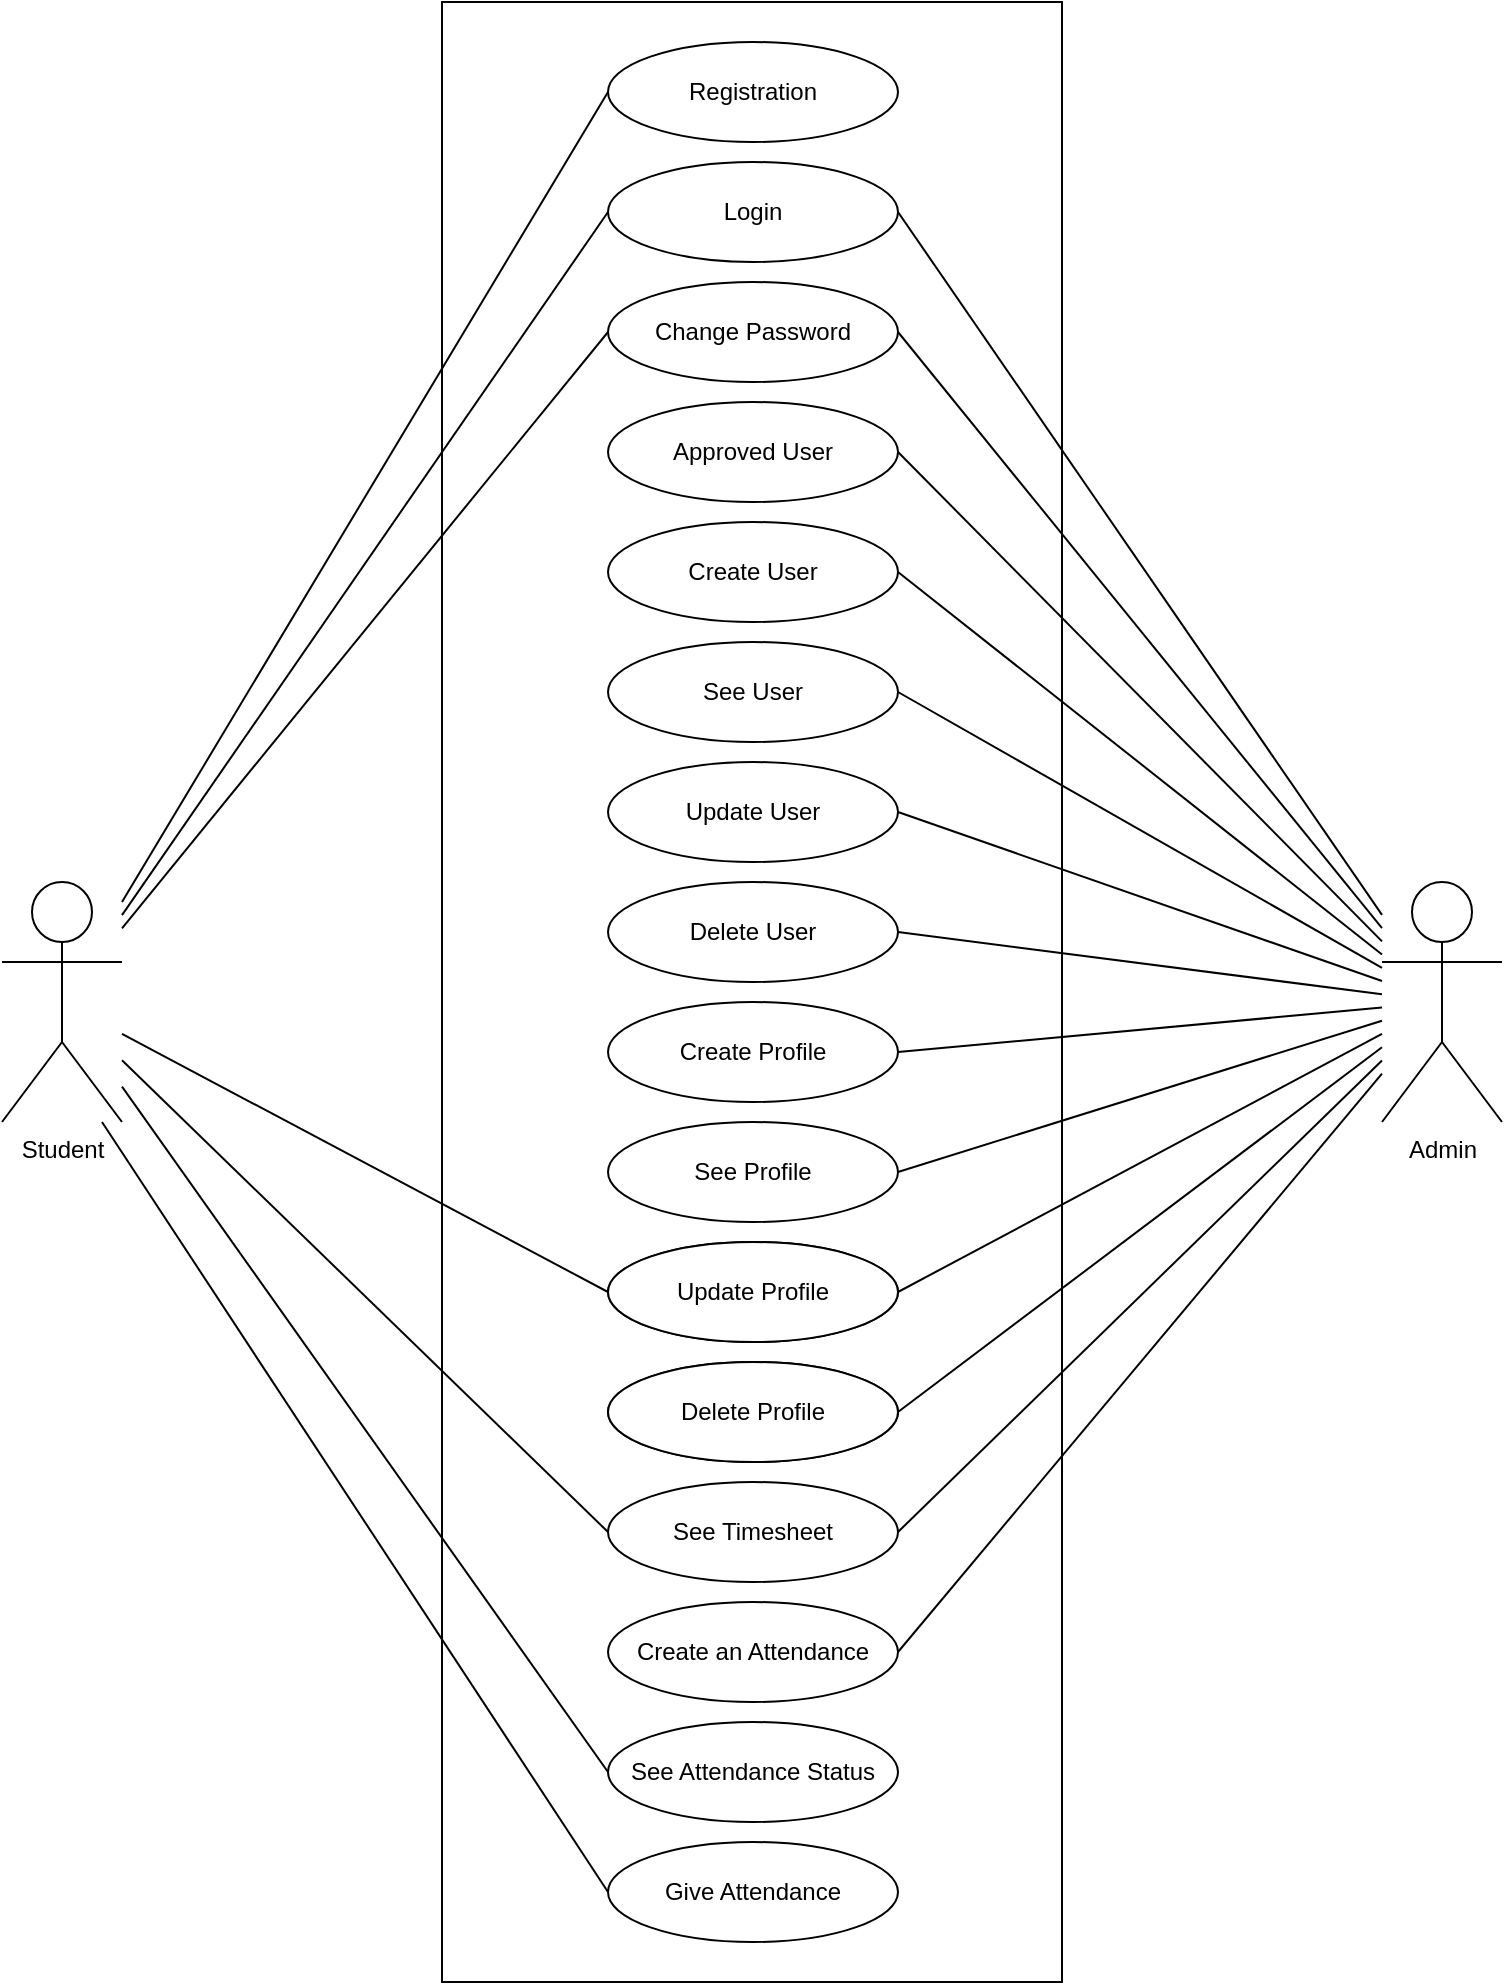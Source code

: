 <mxfile version="20.1.1" type="device"><diagram id="0QmAbQNYYIxui8eBMVRE" name="Page-1"><mxGraphModel dx="1038" dy="547" grid="1" gridSize="10" guides="1" tooltips="1" connect="1" arrows="1" fold="1" page="1" pageScale="1" pageWidth="850" pageHeight="1100" math="0" shadow="0"><root><mxCell id="0"/><mxCell id="1" parent="0"/><mxCell id="x5Qf2dvzkTguZ0CTH16S-3" value="" style="rounded=0;whiteSpace=wrap;html=1;" parent="1" vertex="1"><mxGeometry x="270" y="50" width="310" height="990" as="geometry"/></mxCell><mxCell id="x5Qf2dvzkTguZ0CTH16S-1" value="Admin" style="shape=umlActor;verticalLabelPosition=bottom;verticalAlign=top;html=1;outlineConnect=0;" parent="1" vertex="1"><mxGeometry x="740" y="490" width="60" height="120" as="geometry"/></mxCell><mxCell id="x5Qf2dvzkTguZ0CTH16S-7" value="Give Attendance" style="ellipse;whiteSpace=wrap;html=1;" parent="1" vertex="1"><mxGeometry x="353" y="730" width="145" height="50" as="geometry"/></mxCell><mxCell id="x5Qf2dvzkTguZ0CTH16S-9" value="Student" style="shape=umlActor;verticalLabelPosition=bottom;verticalAlign=top;html=1;outlineConnect=0;" parent="1" vertex="1"><mxGeometry x="50" y="490" width="60" height="120" as="geometry"/></mxCell><mxCell id="x5Qf2dvzkTguZ0CTH16S-10" value="Update User" style="ellipse;whiteSpace=wrap;html=1;" parent="1" vertex="1"><mxGeometry x="353" y="430" width="145" height="50" as="geometry"/></mxCell><mxCell id="x5Qf2dvzkTguZ0CTH16S-11" value="See User" style="ellipse;whiteSpace=wrap;html=1;" parent="1" vertex="1"><mxGeometry x="353" y="370" width="145" height="50" as="geometry"/></mxCell><mxCell id="x5Qf2dvzkTguZ0CTH16S-12" value="See Timesheet" style="ellipse;whiteSpace=wrap;html=1;" parent="1" vertex="1"><mxGeometry x="353" y="790" width="145" height="50" as="geometry"/></mxCell><mxCell id="x5Qf2dvzkTguZ0CTH16S-13" value="Create an Attendance" style="ellipse;whiteSpace=wrap;html=1;" parent="1" vertex="1"><mxGeometry x="353" y="850" width="145" height="50" as="geometry"/></mxCell><mxCell id="x5Qf2dvzkTguZ0CTH16S-14" value="Registration" style="ellipse;whiteSpace=wrap;html=1;" parent="1" vertex="1"><mxGeometry x="353" y="70" width="145" height="50" as="geometry"/></mxCell><mxCell id="x5Qf2dvzkTguZ0CTH16S-15" value="Login" style="ellipse;whiteSpace=wrap;html=1;" parent="1" vertex="1"><mxGeometry x="353" y="130" width="145" height="50" as="geometry"/></mxCell><mxCell id="x5Qf2dvzkTguZ0CTH16S-16" value="Change Password" style="ellipse;whiteSpace=wrap;html=1;" parent="1" vertex="1"><mxGeometry x="353" y="190" width="145" height="50" as="geometry"/></mxCell><mxCell id="x5Qf2dvzkTguZ0CTH16S-17" value="Delete User" style="ellipse;whiteSpace=wrap;html=1;" parent="1" vertex="1"><mxGeometry x="353" y="490" width="145" height="50" as="geometry"/></mxCell><mxCell id="x5Qf2dvzkTguZ0CTH16S-20" value="See Attendance Status" style="ellipse;whiteSpace=wrap;html=1;" parent="1" vertex="1"><mxGeometry x="353" y="910" width="145" height="50" as="geometry"/></mxCell><mxCell id="x5Qf2dvzkTguZ0CTH16S-21" value="Give Attendance" style="ellipse;whiteSpace=wrap;html=1;" parent="1" vertex="1"><mxGeometry x="353" y="970" width="145" height="50" as="geometry"/></mxCell><mxCell id="x5Qf2dvzkTguZ0CTH16S-36" value="Create User" style="ellipse;whiteSpace=wrap;html=1;" parent="1" vertex="1"><mxGeometry x="353" y="310" width="145" height="50" as="geometry"/></mxCell><mxCell id="x5Qf2dvzkTguZ0CTH16S-37" value="Update Profile" style="ellipse;whiteSpace=wrap;html=1;" parent="1" vertex="1"><mxGeometry x="353" y="670" width="145" height="50" as="geometry"/></mxCell><mxCell id="x5Qf2dvzkTguZ0CTH16S-39" value="Approved User" style="ellipse;whiteSpace=wrap;html=1;" parent="1" vertex="1"><mxGeometry x="353" y="250" width="145" height="50" as="geometry"/></mxCell><mxCell id="x5Qf2dvzkTguZ0CTH16S-40" value="Create Profile" style="ellipse;whiteSpace=wrap;html=1;" parent="1" vertex="1"><mxGeometry x="353" y="550" width="145" height="50" as="geometry"/></mxCell><mxCell id="x5Qf2dvzkTguZ0CTH16S-41" value="See Profile" style="ellipse;whiteSpace=wrap;html=1;" parent="1" vertex="1"><mxGeometry x="353" y="610" width="145" height="50" as="geometry"/></mxCell><mxCell id="x5Qf2dvzkTguZ0CTH16S-42" value="Update Profile" style="ellipse;whiteSpace=wrap;html=1;" parent="1" vertex="1"><mxGeometry x="353" y="670" width="145" height="50" as="geometry"/></mxCell><mxCell id="x5Qf2dvzkTguZ0CTH16S-43" value="Delete Profile" style="ellipse;whiteSpace=wrap;html=1;" parent="1" vertex="1"><mxGeometry x="353" y="730" width="145" height="50" as="geometry"/></mxCell><mxCell id="MWvPVveH33_bXqTA1OyB-1" value="" style="endArrow=none;html=1;rounded=0;exitX=0;exitY=0.5;exitDx=0;exitDy=0;" edge="1" parent="1" source="x5Qf2dvzkTguZ0CTH16S-14" target="x5Qf2dvzkTguZ0CTH16S-9"><mxGeometry width="50" height="50" relative="1" as="geometry"><mxPoint x="60" y="530" as="sourcePoint"/><mxPoint x="90" y="480" as="targetPoint"/></mxGeometry></mxCell><mxCell id="MWvPVveH33_bXqTA1OyB-2" value="" style="endArrow=none;html=1;rounded=0;exitX=0;exitY=0.5;exitDx=0;exitDy=0;" edge="1" parent="1" source="x5Qf2dvzkTguZ0CTH16S-15" target="x5Qf2dvzkTguZ0CTH16S-9"><mxGeometry width="50" height="50" relative="1" as="geometry"><mxPoint x="353" y="95" as="sourcePoint"/><mxPoint x="110" y="480" as="targetPoint"/><Array as="points"/></mxGeometry></mxCell><mxCell id="MWvPVveH33_bXqTA1OyB-3" value="" style="endArrow=none;html=1;rounded=0;exitX=0;exitY=0.5;exitDx=0;exitDy=0;" edge="1" parent="1" source="x5Qf2dvzkTguZ0CTH16S-16" target="x5Qf2dvzkTguZ0CTH16S-9"><mxGeometry width="50" height="50" relative="1" as="geometry"><mxPoint x="353" y="155" as="sourcePoint"/><mxPoint x="110" y="506.593" as="targetPoint"/><Array as="points"/></mxGeometry></mxCell><mxCell id="MWvPVveH33_bXqTA1OyB-4" value="" style="endArrow=none;html=1;rounded=0;entryX=0;entryY=0.5;entryDx=0;entryDy=0;" edge="1" parent="1" source="x5Qf2dvzkTguZ0CTH16S-9" target="x5Qf2dvzkTguZ0CTH16S-42"><mxGeometry width="50" height="50" relative="1" as="geometry"><mxPoint x="180" y="720" as="sourcePoint"/><mxPoint x="230" y="670" as="targetPoint"/></mxGeometry></mxCell><mxCell id="MWvPVveH33_bXqTA1OyB-5" value="" style="endArrow=none;html=1;rounded=0;entryX=0;entryY=0.5;entryDx=0;entryDy=0;" edge="1" parent="1" source="x5Qf2dvzkTguZ0CTH16S-9" target="x5Qf2dvzkTguZ0CTH16S-12"><mxGeometry width="50" height="50" relative="1" as="geometry"><mxPoint x="110" y="575.934" as="sourcePoint"/><mxPoint x="353" y="705" as="targetPoint"/></mxGeometry></mxCell><mxCell id="MWvPVveH33_bXqTA1OyB-6" value="" style="endArrow=none;html=1;rounded=0;entryX=0;entryY=0.5;entryDx=0;entryDy=0;" edge="1" parent="1" source="x5Qf2dvzkTguZ0CTH16S-9" target="x5Qf2dvzkTguZ0CTH16S-20"><mxGeometry width="50" height="50" relative="1" as="geometry"><mxPoint x="110" y="590.004" as="sourcePoint"/><mxPoint x="353" y="829.07" as="targetPoint"/></mxGeometry></mxCell><mxCell id="MWvPVveH33_bXqTA1OyB-7" value="" style="endArrow=none;html=1;rounded=0;entryX=0;entryY=0.5;entryDx=0;entryDy=0;" edge="1" parent="1" target="x5Qf2dvzkTguZ0CTH16S-21"><mxGeometry width="50" height="50" relative="1" as="geometry"><mxPoint x="100" y="610" as="sourcePoint"/><mxPoint x="353" y="970" as="targetPoint"/></mxGeometry></mxCell><mxCell id="MWvPVveH33_bXqTA1OyB-9" value="" style="endArrow=none;html=1;rounded=0;entryX=1;entryY=0.5;entryDx=0;entryDy=0;" edge="1" parent="1" source="x5Qf2dvzkTguZ0CTH16S-1" target="x5Qf2dvzkTguZ0CTH16S-15"><mxGeometry width="50" height="50" relative="1" as="geometry"><mxPoint x="773" y="200" as="sourcePoint"/><mxPoint x="530" y="498.187" as="targetPoint"/><Array as="points"/></mxGeometry></mxCell><mxCell id="MWvPVveH33_bXqTA1OyB-10" value="" style="endArrow=none;html=1;rounded=0;entryX=1;entryY=0.5;entryDx=0;entryDy=0;" edge="1" parent="1" source="x5Qf2dvzkTguZ0CTH16S-1" target="x5Qf2dvzkTguZ0CTH16S-16"><mxGeometry width="50" height="50" relative="1" as="geometry"><mxPoint x="758.98" y="500" as="sourcePoint"/><mxPoint x="497" y="165" as="targetPoint"/><Array as="points"/></mxGeometry></mxCell><mxCell id="MWvPVveH33_bXqTA1OyB-11" value="" style="endArrow=none;html=1;rounded=0;entryX=1;entryY=0.5;entryDx=0;entryDy=0;" edge="1" parent="1" source="x5Qf2dvzkTguZ0CTH16S-1" target="x5Qf2dvzkTguZ0CTH16S-39"><mxGeometry width="50" height="50" relative="1" as="geometry"><mxPoint x="700" y="520" as="sourcePoint"/><mxPoint x="508" y="243" as="targetPoint"/><Array as="points"/></mxGeometry></mxCell><mxCell id="MWvPVveH33_bXqTA1OyB-12" value="" style="endArrow=none;html=1;rounded=0;entryX=1;entryY=0.5;entryDx=0;entryDy=0;" edge="1" parent="1" source="x5Qf2dvzkTguZ0CTH16S-1" target="x5Qf2dvzkTguZ0CTH16S-36"><mxGeometry width="50" height="50" relative="1" as="geometry"><mxPoint x="690" y="510" as="sourcePoint"/><mxPoint x="508" y="298" as="targetPoint"/><Array as="points"/></mxGeometry></mxCell><mxCell id="MWvPVveH33_bXqTA1OyB-13" value="" style="endArrow=none;html=1;rounded=0;entryX=1;entryY=0.5;entryDx=0;entryDy=0;" edge="1" parent="1" source="x5Qf2dvzkTguZ0CTH16S-1" target="x5Qf2dvzkTguZ0CTH16S-11"><mxGeometry width="50" height="50" relative="1" as="geometry"><mxPoint x="700" y="536" as="sourcePoint"/><mxPoint x="524" y="345" as="targetPoint"/><Array as="points"/></mxGeometry></mxCell><mxCell id="MWvPVveH33_bXqTA1OyB-14" value="" style="endArrow=none;html=1;rounded=0;entryX=1;entryY=0.5;entryDx=0;entryDy=0;" edge="1" parent="1" source="x5Qf2dvzkTguZ0CTH16S-1" target="x5Qf2dvzkTguZ0CTH16S-10"><mxGeometry width="50" height="50" relative="1" as="geometry"><mxPoint x="750" y="583.954" as="sourcePoint"/><mxPoint x="508" y="446.05" as="targetPoint"/><Array as="points"/></mxGeometry></mxCell><mxCell id="MWvPVveH33_bXqTA1OyB-15" value="" style="endArrow=none;html=1;rounded=0;entryX=1;entryY=0.5;entryDx=0;entryDy=0;" edge="1" parent="1" source="x5Qf2dvzkTguZ0CTH16S-1" target="x5Qf2dvzkTguZ0CTH16S-17"><mxGeometry width="50" height="50" relative="1" as="geometry"><mxPoint x="750" y="564.522" as="sourcePoint"/><mxPoint x="508" y="480" as="targetPoint"/><Array as="points"/></mxGeometry></mxCell><mxCell id="MWvPVveH33_bXqTA1OyB-16" value="" style="endArrow=none;html=1;rounded=0;entryX=1;entryY=0.5;entryDx=0;entryDy=0;" edge="1" parent="1" source="x5Qf2dvzkTguZ0CTH16S-1" target="x5Qf2dvzkTguZ0CTH16S-40"><mxGeometry width="50" height="50" relative="1" as="geometry"><mxPoint x="720" y="575" as="sourcePoint"/><mxPoint x="508" y="525" as="targetPoint"/><Array as="points"/></mxGeometry></mxCell><mxCell id="MWvPVveH33_bXqTA1OyB-17" value="" style="endArrow=none;html=1;rounded=0;entryX=1;entryY=0.5;entryDx=0;entryDy=0;" edge="1" parent="1" source="x5Qf2dvzkTguZ0CTH16S-1" target="x5Qf2dvzkTguZ0CTH16S-41"><mxGeometry width="50" height="50" relative="1" as="geometry"><mxPoint x="700" y="570" as="sourcePoint"/><mxPoint x="508" y="585" as="targetPoint"/><Array as="points"/></mxGeometry></mxCell><mxCell id="MWvPVveH33_bXqTA1OyB-18" value="" style="endArrow=none;html=1;rounded=0;entryX=1;entryY=0.5;entryDx=0;entryDy=0;" edge="1" parent="1" source="x5Qf2dvzkTguZ0CTH16S-1" target="x5Qf2dvzkTguZ0CTH16S-42"><mxGeometry width="50" height="50" relative="1" as="geometry"><mxPoint x="710" y="580" as="sourcePoint"/><mxPoint x="508" y="645" as="targetPoint"/><Array as="points"/></mxGeometry></mxCell><mxCell id="MWvPVveH33_bXqTA1OyB-19" value="" style="endArrow=none;html=1;rounded=0;entryX=1;entryY=0.5;entryDx=0;entryDy=0;" edge="1" parent="1" source="x5Qf2dvzkTguZ0CTH16S-1" target="x5Qf2dvzkTguZ0CTH16S-43"><mxGeometry width="50" height="50" relative="1" as="geometry"><mxPoint x="720" y="590" as="sourcePoint"/><mxPoint x="508" y="705" as="targetPoint"/><Array as="points"/></mxGeometry></mxCell><mxCell id="MWvPVveH33_bXqTA1OyB-20" value="" style="endArrow=none;html=1;rounded=0;entryX=1;entryY=0.5;entryDx=0;entryDy=0;" edge="1" parent="1" source="x5Qf2dvzkTguZ0CTH16S-1" target="x5Qf2dvzkTguZ0CTH16S-12"><mxGeometry width="50" height="50" relative="1" as="geometry"><mxPoint x="730" y="590" as="sourcePoint"/><mxPoint x="508" y="765" as="targetPoint"/><Array as="points"/></mxGeometry></mxCell><mxCell id="MWvPVveH33_bXqTA1OyB-21" value="" style="endArrow=none;html=1;rounded=0;entryX=1;entryY=0.5;entryDx=0;entryDy=0;" edge="1" parent="1" source="x5Qf2dvzkTguZ0CTH16S-1" target="x5Qf2dvzkTguZ0CTH16S-13"><mxGeometry width="50" height="50" relative="1" as="geometry"><mxPoint x="710" y="650" as="sourcePoint"/><mxPoint x="508" y="825" as="targetPoint"/><Array as="points"/></mxGeometry></mxCell></root></mxGraphModel></diagram></mxfile>